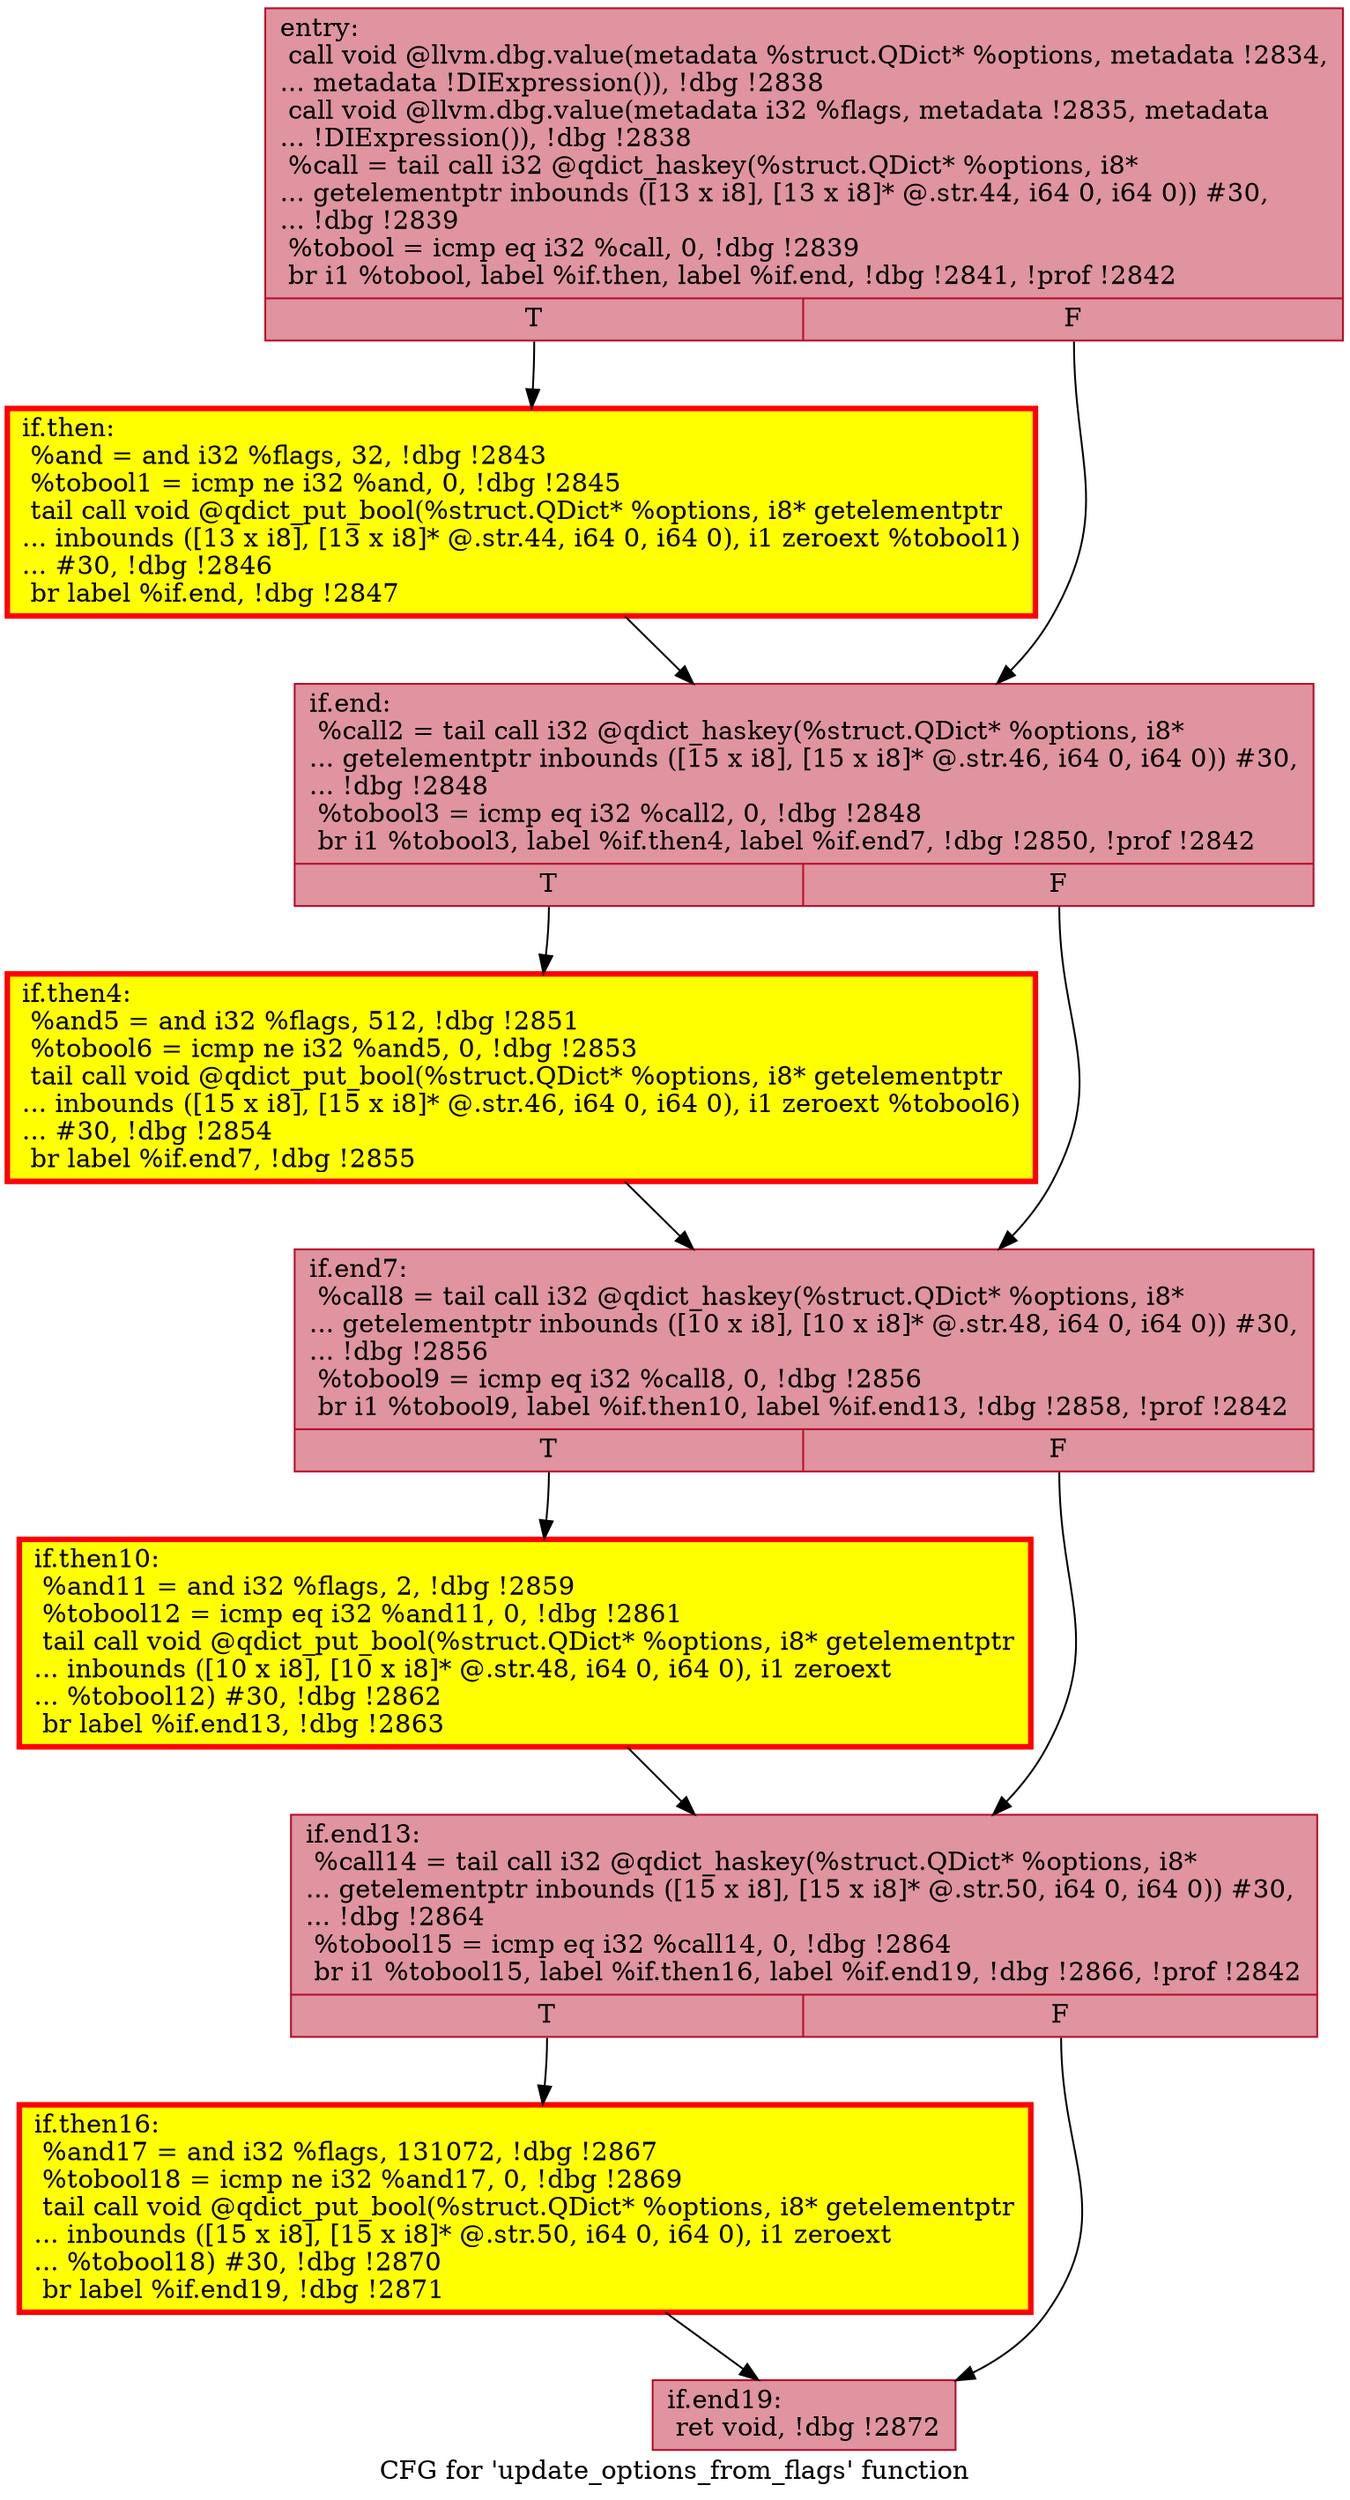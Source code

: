 digraph "CFG for 'update_options_from_flags' function" {
	label="CFG for 'update_options_from_flags' function";

	Node0x55906e7dcb00 [shape=record,color="#b70d28ff", style=filled, fillcolor="#b70d2870",label="{entry:\l  call void @llvm.dbg.value(metadata %struct.QDict* %options, metadata !2834,\l... metadata !DIExpression()), !dbg !2838\l  call void @llvm.dbg.value(metadata i32 %flags, metadata !2835, metadata\l... !DIExpression()), !dbg !2838\l  %call = tail call i32 @qdict_haskey(%struct.QDict* %options, i8*\l... getelementptr inbounds ([13 x i8], [13 x i8]* @.str.44, i64 0, i64 0)) #30,\l... !dbg !2839\l  %tobool = icmp eq i32 %call, 0, !dbg !2839\l  br i1 %tobool, label %if.then, label %if.end, !dbg !2841, !prof !2842\l|{<s0>T|<s1>F}}"];
	Node0x55906e7dcb00:s0 -> Node0x55906e7dbfc0;
	Node0x55906e7dcb00:s1 -> Node0x55906e7dc010;
	Node0x55906e7dbfc0 [shape=record,penwidth=3.0, style="filled", color="red", fillcolor="yellow",label="{if.then:                                          \l  %and = and i32 %flags, 32, !dbg !2843\l  %tobool1 = icmp ne i32 %and, 0, !dbg !2845\l  tail call void @qdict_put_bool(%struct.QDict* %options, i8* getelementptr\l... inbounds ([13 x i8], [13 x i8]* @.str.44, i64 0, i64 0), i1 zeroext %tobool1)\l... #30, !dbg !2846\l  br label %if.end, !dbg !2847\l}"];
	Node0x55906e7dbfc0 -> Node0x55906e7dc010;
	Node0x55906e7dc010 [shape=record,color="#b70d28ff", style=filled, fillcolor="#b70d2870",label="{if.end:                                           \l  %call2 = tail call i32 @qdict_haskey(%struct.QDict* %options, i8*\l... getelementptr inbounds ([15 x i8], [15 x i8]* @.str.46, i64 0, i64 0)) #30,\l... !dbg !2848\l  %tobool3 = icmp eq i32 %call2, 0, !dbg !2848\l  br i1 %tobool3, label %if.then4, label %if.end7, !dbg !2850, !prof !2842\l|{<s0>T|<s1>F}}"];
	Node0x55906e7dc010:s0 -> Node0x55906e7df0c0;
	Node0x55906e7dc010:s1 -> Node0x55906e7df130;
	Node0x55906e7df0c0 [shape=record,penwidth=3.0, style="filled", color="red", fillcolor="yellow",label="{if.then4:                                         \l  %and5 = and i32 %flags, 512, !dbg !2851\l  %tobool6 = icmp ne i32 %and5, 0, !dbg !2853\l  tail call void @qdict_put_bool(%struct.QDict* %options, i8* getelementptr\l... inbounds ([15 x i8], [15 x i8]* @.str.46, i64 0, i64 0), i1 zeroext %tobool6)\l... #30, !dbg !2854\l  br label %if.end7, !dbg !2855\l}"];
	Node0x55906e7df0c0 -> Node0x55906e7df130;
	Node0x55906e7df130 [shape=record,color="#b70d28ff", style=filled, fillcolor="#b70d2870",label="{if.end7:                                          \l  %call8 = tail call i32 @qdict_haskey(%struct.QDict* %options, i8*\l... getelementptr inbounds ([10 x i8], [10 x i8]* @.str.48, i64 0, i64 0)) #30,\l... !dbg !2856\l  %tobool9 = icmp eq i32 %call8, 0, !dbg !2856\l  br i1 %tobool9, label %if.then10, label %if.end13, !dbg !2858, !prof !2842\l|{<s0>T|<s1>F}}"];
	Node0x55906e7df130:s0 -> Node0x55906e7dfc30;
	Node0x55906e7df130:s1 -> Node0x55906e7dfca0;
	Node0x55906e7dfc30 [shape=record,penwidth=3.0, style="filled", color="red", fillcolor="yellow",label="{if.then10:                                        \l  %and11 = and i32 %flags, 2, !dbg !2859\l  %tobool12 = icmp eq i32 %and11, 0, !dbg !2861\l  tail call void @qdict_put_bool(%struct.QDict* %options, i8* getelementptr\l... inbounds ([10 x i8], [10 x i8]* @.str.48, i64 0, i64 0), i1 zeroext\l... %tobool12) #30, !dbg !2862\l  br label %if.end13, !dbg !2863\l}"];
	Node0x55906e7dfc30 -> Node0x55906e7dfca0;
	Node0x55906e7dfca0 [shape=record,color="#b70d28ff", style=filled, fillcolor="#b70d2870",label="{if.end13:                                         \l  %call14 = tail call i32 @qdict_haskey(%struct.QDict* %options, i8*\l... getelementptr inbounds ([15 x i8], [15 x i8]* @.str.50, i64 0, i64 0)) #30,\l... !dbg !2864\l  %tobool15 = icmp eq i32 %call14, 0, !dbg !2864\l  br i1 %tobool15, label %if.then16, label %if.end19, !dbg !2866, !prof !2842\l|{<s0>T|<s1>F}}"];
	Node0x55906e7dfca0:s0 -> Node0x55906e7e09b0;
	Node0x55906e7dfca0:s1 -> Node0x55906e7e0a00;
	Node0x55906e7e09b0 [shape=record,penwidth=3.0, style="filled", color="red", fillcolor="yellow",label="{if.then16:                                        \l  %and17 = and i32 %flags, 131072, !dbg !2867\l  %tobool18 = icmp ne i32 %and17, 0, !dbg !2869\l  tail call void @qdict_put_bool(%struct.QDict* %options, i8* getelementptr\l... inbounds ([15 x i8], [15 x i8]* @.str.50, i64 0, i64 0), i1 zeroext\l... %tobool18) #30, !dbg !2870\l  br label %if.end19, !dbg !2871\l}"];
	Node0x55906e7e09b0 -> Node0x55906e7e0a00;
	Node0x55906e7e0a00 [shape=record,color="#b70d28ff", style=filled, fillcolor="#b70d2870",label="{if.end19:                                         \l  ret void, !dbg !2872\l}"];
}
